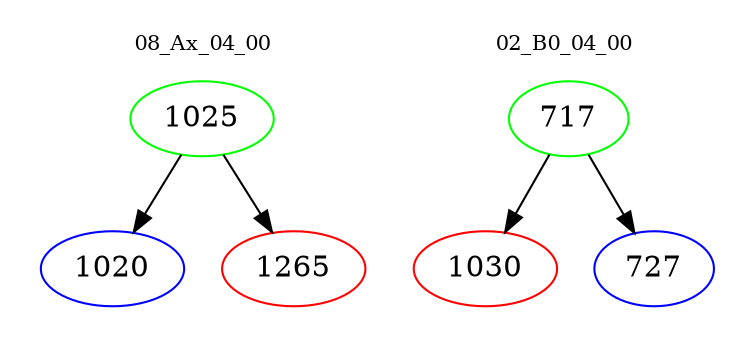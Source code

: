 digraph{
subgraph cluster_0 {
color = white
label = "08_Ax_04_00";
fontsize=10;
T0_1025 [label="1025", color="green"]
T0_1025 -> T0_1020 [color="black"]
T0_1020 [label="1020", color="blue"]
T0_1025 -> T0_1265 [color="black"]
T0_1265 [label="1265", color="red"]
}
subgraph cluster_1 {
color = white
label = "02_B0_04_00";
fontsize=10;
T1_717 [label="717", color="green"]
T1_717 -> T1_1030 [color="black"]
T1_1030 [label="1030", color="red"]
T1_717 -> T1_727 [color="black"]
T1_727 [label="727", color="blue"]
}
}
